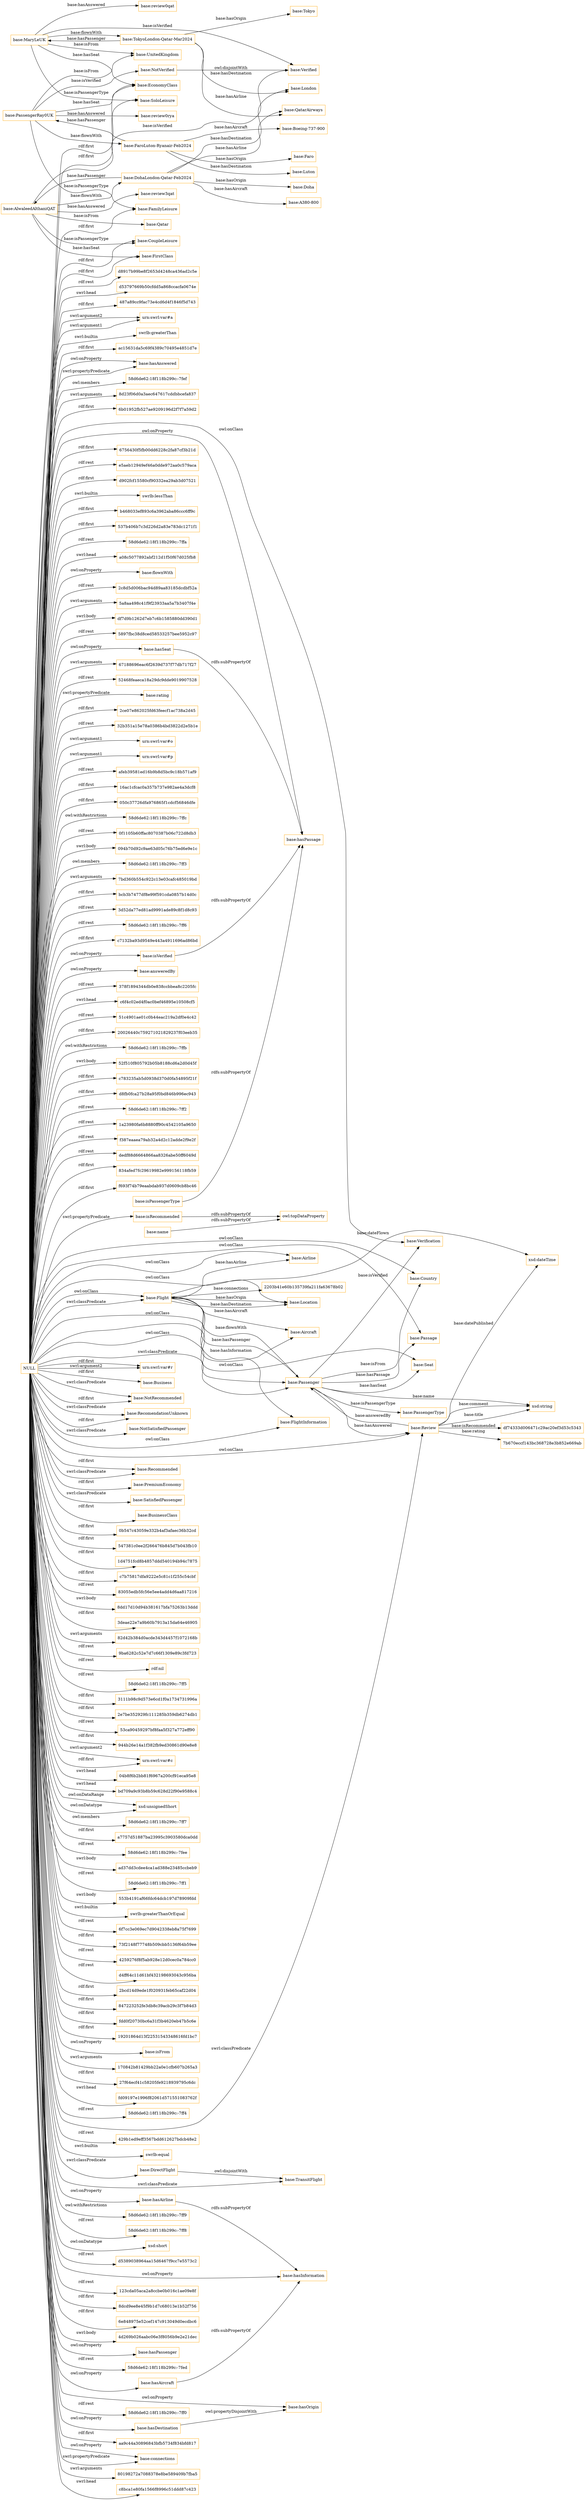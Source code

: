 digraph ar2dtool_diagram { 
rankdir=LR;
size="1501"
node [shape = rectangle, color="orange"]; "base:EconomyClass" "base:CoupleLeisure" "base:Country" "base:Business" "base:NotRecommended" "base:Flight" "base:RecomendationUnknown" "base:Location" "base:Passenger" "base:NotSatisfiedPassenger" "base:DirectFlight" "base:SoloLeisure" "base:Aircraft" "base:Recommended" "base:FamilyLeisure" "base:PremiumEconomy" "base:FirstClass" "base:Verified" "base:Review" "base:TransitFlight" "base:Seat" "base:NotVerified" "base:SatisfiedPassenger" "base:Airline" "base:FlightInformation" "base:BusinessClass" "base:Passage" "base:Verification" "base:PassengerType" ; /*classes style*/
	"NULL" -> "base:PremiumEconomy" [ label = "rdf:first" ];
	"NULL" -> "0b547c43059e332b4af3afaec36b32cd" [ label = "rdf:first" ];
	"NULL" -> "547381c0ee2f266476b845d7b043fb10" [ label = "rdf:first" ];
	"NULL" -> "1d4751fcd8b4857ddd540194b94c7875" [ label = "rdf:first" ];
	"NULL" -> "base:Seat" [ label = "owl:onClass" ];
	"NULL" -> "c7b75817dfa9222e5c81c1f255c54cbf" [ label = "rdf:first" ];
	"NULL" -> "83055edb5fc56e5ee4add4d6aa817216" [ label = "rdf:rest" ];
	"NULL" -> "base:SoloLeisure" [ label = "rdf:first" ];
	"NULL" -> "8dd17d10d94b381617bfa75263b13ddd" [ label = "swrl:body" ];
	"NULL" -> "base:NotRecommended" [ label = "rdf:first" ];
	"NULL" -> "3deae22e7a9b60b7913a15da64e46905" [ label = "rdf:first" ];
	"NULL" -> "82d42b384d0acde343d4457f1072168b" [ label = "swrl:arguments" ];
	"NULL" -> "9ba6282c52e7d7c66f1309e89c3fd723" [ label = "rdf:rest" ];
	"NULL" -> "rdf:nil" [ label = "rdf:rest" ];
	"NULL" -> "58d6de62:18f118b299c:-7ff5" [ label = "rdf:rest" ];
	"NULL" -> "3111b98c9d573e6cd1f0a1734731996a" [ label = "rdf:first" ];
	"NULL" -> "2e7be352929fc111285b359db6274db1" [ label = "rdf:first" ];
	"NULL" -> "base:Location" [ label = "owl:onClass" ];
	"NULL" -> "53ca90459297bf8faa5f327a772eff90" [ label = "rdf:rest" ];
	"NULL" -> "944b26e14a1f382fb9ed30861d90e8e8" [ label = "rdf:first" ];
	"NULL" -> "urn:swrl:var#c" [ label = "rdf:first" ];
	"NULL" -> "04b8f6b2bb81f6967a200cf91eca95e8" [ label = "swrl:head" ];
	"NULL" -> "bd709a9c93b8b59c628d22f90e9588c4" [ label = "swrl:head" ];
	"NULL" -> "base:Recommended" [ label = "swrl:classPredicate" ];
	"NULL" -> "xsd:unsignedShort" [ label = "owl:onDatatype" ];
	"NULL" -> "58d6de62:18f118b299c:-7ff7" [ label = "owl:members" ];
	"NULL" -> "a7757d51887ba23995c3903580dca0dd" [ label = "rdf:first" ];
	"NULL" -> "base:Passenger" [ label = "owl:onClass" ];
	"NULL" -> "58d6de62:18f118b299c:-7fee" [ label = "rdf:rest" ];
	"NULL" -> "ad37dd3cdee4ca1ad388e23485ccbeb9" [ label = "swrl:body" ];
	"NULL" -> "58d6de62:18f118b299c:-7ff1" [ label = "rdf:rest" ];
	"NULL" -> "553b4191af66fdc64dcb197d78909fdd" [ label = "swrl:body" ];
	"NULL" -> "swrlb:greaterThanOrEqual" [ label = "swrl:builtin" ];
	"NULL" -> "6f7cc3e069ec7d9042338eb8a75f7699" [ label = "rdf:rest" ];
	"NULL" -> "base:DirectFlight" [ label = "swrl:classPredicate" ];
	"NULL" -> "73f2148f77748b509cbb5136f64b59ee" [ label = "rdf:first" ];
	"NULL" -> "4259276f8f5ab928e12d0cec0a784cc0" [ label = "rdf:rest" ];
	"NULL" -> "d4ff64c11d61bf432198693043c956ba" [ label = "rdf:rest" ];
	"NULL" -> "2bcd14d9ede1f020931feb65caf22d04" [ label = "rdf:first" ];
	"NULL" -> "847223252fe3db8c39acb29c3f7b84d3" [ label = "rdf:first" ];
	"NULL" -> "fdd0f20730bc6a31f3b4620eb47b5c6e" [ label = "rdf:first" ];
	"NULL" -> "base:NotRecommended" [ label = "swrl:classPredicate" ];
	"NULL" -> "19201864d13f22531543348616fd1bc7" [ label = "rdf:first" ];
	"NULL" -> "base:isFrom" [ label = "owl:onProperty" ];
	"NULL" -> "170842b81429bb22a0e1cfb607b265a3" [ label = "swrl:arguments" ];
	"NULL" -> "base:RecomendationUnknown" [ label = "rdf:first" ];
	"NULL" -> "27f64ecf41c58205fe9218939795c6dc" [ label = "rdf:first" ];
	"NULL" -> "base:Flight" [ label = "owl:onClass" ];
	"NULL" -> "base:SatisfiedPassenger" [ label = "swrl:classPredicate" ];
	"NULL" -> "fd09197e1996f82061d571551083762f" [ label = "swrl:head" ];
	"NULL" -> "58d6de62:18f118b299c:-7ff4" [ label = "rdf:rest" ];
	"NULL" -> "429b1ed9eff3567bdd612627bdcb48e2" [ label = "rdf:rest" ];
	"NULL" -> "xsd:unsignedShort" [ label = "owl:onDataRange" ];
	"NULL" -> "swrlb:equal" [ label = "swrl:builtin" ];
	"NULL" -> "base:hasAircraft" [ label = "owl:onProperty" ];
	"NULL" -> "58d6de62:18f118b299c:-7ff9" [ label = "owl:withRestrictions" ];
	"NULL" -> "58d6de62:18f118b299c:-7ff8" [ label = "rdf:rest" ];
	"NULL" -> "base:FirstClass" [ label = "rdf:first" ];
	"NULL" -> "xsd:short" [ label = "owl:onDatatype" ];
	"NULL" -> "d5389038964aa15d6467f9cc7e5573c2" [ label = "rdf:rest" ];
	"NULL" -> "123cda05aca2a8ccbe0b016c1ae09e8f" [ label = "rdf:rest" ];
	"NULL" -> "8dcd9ee8e45f9b1d7c68013e1b52f756" [ label = "rdf:first" ];
	"NULL" -> "6e848975e52cef147c913049d0ecdbc6" [ label = "rdf:first" ];
	"NULL" -> "4d269b026aabc06e3f8056b9e2e21dec" [ label = "swrl:body" ];
	"NULL" -> "base:hasPassenger" [ label = "owl:onProperty" ];
	"NULL" -> "base:hasInformation" [ label = "owl:onProperty" ];
	"NULL" -> "58d6de62:18f118b299c:-7fed" [ label = "rdf:rest" ];
	"NULL" -> "58d6de62:18f118b299c:-7ff0" [ label = "rdf:rest" ];
	"NULL" -> "base:hasOrigin" [ label = "owl:onProperty" ];
	"NULL" -> "base:BusinessClass" [ label = "rdf:first" ];
	"NULL" -> "aa9c44a30896843bfb5734f834bfd817" [ label = "rdf:first" ];
	"NULL" -> "base:connections" [ label = "swrl:propertyPredicate" ];
	"NULL" -> "80198272a7088378e8be589409b7fba5" [ label = "swrl:arguments" ];
	"NULL" -> "c8bca1e80fa1566f8996c51ddd87c423" [ label = "swrl:head" ];
	"NULL" -> "urn:swrl:var#r" [ label = "swrl:argument2" ];
	"NULL" -> "d8917b99be8f2653d4248ca436ad2c5e" [ label = "rdf:rest" ];
	"NULL" -> "d53797669b50cfdd5a868ccacfa0674e" [ label = "swrl:head" ];
	"NULL" -> "487a89cc9fac73e4cd6d4f1846f5d743" [ label = "rdf:first" ];
	"NULL" -> "urn:swrl:var#a" [ label = "swrl:argument1" ];
	"NULL" -> "swrlb:greaterThan" [ label = "swrl:builtin" ];
	"NULL" -> "ac15631da5c69f4389c70495e4851d7e" [ label = "rdf:first" ];
	"NULL" -> "base:hasAnswered" [ label = "swrl:propertyPredicate" ];
	"NULL" -> "58d6de62:18f118b299c:-7fef" [ label = "owl:members" ];
	"NULL" -> "base:NotSatisfiedPassenger" [ label = "swrl:classPredicate" ];
	"NULL" -> "8d23f06d0a3aec647617cddbbcefa837" [ label = "swrl:arguments" ];
	"NULL" -> "6b01952fb527ae9209196d2f7f7a59d2" [ label = "rdf:first" ];
	"NULL" -> "base:Business" [ label = "rdf:first" ];
	"NULL" -> "base:hasSeat" [ label = "owl:onProperty" ];
	"NULL" -> "6756430f5fb00dd6228c2fa87cf3b21d" [ label = "rdf:first" ];
	"NULL" -> "base:Recommended" [ label = "rdf:first" ];
	"NULL" -> "e5aeb12949ef46a0dde972aa0c579aca" [ label = "rdf:rest" ];
	"NULL" -> "d902fcf15580cf90332ea29ab3d07521" [ label = "rdf:first" ];
	"NULL" -> "swrlb:lessThan" [ label = "swrl:builtin" ];
	"NULL" -> "b468033ef893c6a3962aba86ccc6ff9c" [ label = "rdf:first" ];
	"NULL" -> "537b406b7c3d226d2a83e783dc1271f1" [ label = "rdf:first" ];
	"NULL" -> "base:hasPassage" [ label = "owl:onProperty" ];
	"NULL" -> "58d6de62:18f118b299c:-7ffa" [ label = "rdf:rest" ];
	"NULL" -> "a08c5077892abf212d1f50f67d025fb8" [ label = "swrl:head" ];
	"NULL" -> "base:flownWith" [ label = "owl:onProperty" ];
	"NULL" -> "2c8d5d006bac94d89aa83185dcdbf52a" [ label = "rdf:rest" ];
	"NULL" -> "5a8aa498c41f9f23933aa5a7b3407f4e" [ label = "swrl:arguments" ];
	"NULL" -> "base:TransitFlight" [ label = "swrl:classPredicate" ];
	"NULL" -> "df7d9b1262d7eb7c6b1585880dd390d1" [ label = "swrl:body" ];
	"NULL" -> "base:hasDestination" [ label = "owl:onProperty" ];
	"NULL" -> "5897fbc38d8ced58533257bee5952c97" [ label = "rdf:rest" ];
	"NULL" -> "base:isRecommended" [ label = "swrl:propertyPredicate" ];
	"NULL" -> "urn:swrl:var#r" [ label = "rdf:first" ];
	"NULL" -> "67188696eac6f2639d737f77db717f27" [ label = "swrl:arguments" ];
	"NULL" -> "52468feaeca18a29dc9dde9019907528" [ label = "rdf:rest" ];
	"NULL" -> "urn:swrl:var#a" [ label = "swrl:argument2" ];
	"NULL" -> "base:CoupleLeisure" [ label = "rdf:first" ];
	"NULL" -> "base:rating" [ label = "swrl:propertyPredicate" ];
	"NULL" -> "base:RecomendationUnknown" [ label = "swrl:classPredicate" ];
	"NULL" -> "2ce07e862025fd63feecf1ac738a2d45" [ label = "rdf:first" ];
	"NULL" -> "32b351a15e78a0386b4bd3822d2e5b1e" [ label = "rdf:rest" ];
	"NULL" -> "urn:swrl:var#o" [ label = "swrl:argument1" ];
	"NULL" -> "base:Review" [ label = "owl:onClass" ];
	"NULL" -> "urn:swrl:var#p" [ label = "swrl:argument1" ];
	"NULL" -> "afeb39581ed16b9b8d5bc9c18b571af9" [ label = "rdf:rest" ];
	"NULL" -> "16ac1cfcac0a357b737e982ae4a3dcf8" [ label = "rdf:first" ];
	"NULL" -> "base:Verification" [ label = "owl:onClass" ];
	"NULL" -> "050c37726dfa976865f1cdcf56846dfe" [ label = "rdf:first" ];
	"NULL" -> "base:isVerified" [ label = "owl:onProperty" ];
	"NULL" -> "58d6de62:18f118b299c:-7ffc" [ label = "owl:withRestrictions" ];
	"NULL" -> "base:FlightInformation" [ label = "owl:onClass" ];
	"NULL" -> "base:hasAirline" [ label = "owl:onProperty" ];
	"NULL" -> "base:Aircraft" [ label = "owl:onClass" ];
	"NULL" -> "0f1105b60ffac8070387b06c722d8db3" [ label = "rdf:rest" ];
	"NULL" -> "094b70d92c9ae63d05c76b75ed6e9e1c" [ label = "swrl:body" ];
	"NULL" -> "base:EconomyClass" [ label = "rdf:first" ];
	"NULL" -> "58d6de62:18f118b299c:-7ff3" [ label = "owl:members" ];
	"NULL" -> "7bd360b554c922c13e03cafc485019bd" [ label = "swrl:arguments" ];
	"NULL" -> "bcb3b7477df8e99f591cda0857b14d0c" [ label = "rdf:first" ];
	"NULL" -> "3d52da77ed81ad9991ade89c8f1d8c93" [ label = "rdf:rest" ];
	"NULL" -> "58d6de62:18f118b299c:-7ff6" [ label = "rdf:rest" ];
	"NULL" -> "base:Airline" [ label = "owl:onClass" ];
	"NULL" -> "c7132ba93d9549e443a4911696ad86bd" [ label = "rdf:first" ];
	"NULL" -> "base:answeredBy" [ label = "owl:onProperty" ];
	"NULL" -> "urn:swrl:var#c" [ label = "swrl:argument2" ];
	"NULL" -> "base:FamilyLeisure" [ label = "rdf:first" ];
	"NULL" -> "base:Country" [ label = "owl:onClass" ];
	"NULL" -> "base:connections" [ label = "owl:onProperty" ];
	"NULL" -> "378f1894344db0e838ccbbea8c2205fc" [ label = "rdf:rest" ];
	"NULL" -> "base:Passage" [ label = "owl:onClass" ];
	"NULL" -> "c6f4c02ed4f0ac0bef46895e10508cf5" [ label = "swrl:head" ];
	"NULL" -> "51c4901ae01c0b44eac219a2df0e4c42" [ label = "rdf:rest" ];
	"NULL" -> "20026440c759271021829237f03eeb35" [ label = "rdf:first" ];
	"NULL" -> "base:Review" [ label = "swrl:classPredicate" ];
	"NULL" -> "base:hasAnswered" [ label = "owl:onProperty" ];
	"NULL" -> "58d6de62:18f118b299c:-7ffb" [ label = "owl:withRestrictions" ];
	"NULL" -> "base:Flight" [ label = "swrl:classPredicate" ];
	"NULL" -> "52f510f805792b05b8188cd6a2d0d45f" [ label = "swrl:body" ];
	"NULL" -> "c783235ab5d0938d370d0fa54895f21f" [ label = "rdf:first" ];
	"NULL" -> "base:Passenger" [ label = "swrl:classPredicate" ];
	"NULL" -> "d8fb0fca27b28a95f0bd846b996ec943" [ label = "rdf:first" ];
	"NULL" -> "58d6de62:18f118b299c:-7ff2" [ label = "rdf:rest" ];
	"NULL" -> "1a23980fa6b8880ff90c4542105a9650" [ label = "rdf:rest" ];
	"NULL" -> "f387eaaea79ab32a4d2c12adde2f9e2f" [ label = "rdf:rest" ];
	"NULL" -> "dedf88d6664866aa8326abe50ff6049d" [ label = "rdf:rest" ];
	"NULL" -> "834afed7fc29619982e999156118fb59" [ label = "rdf:first" ];
	"NULL" -> "f693f74b79eaabdab937d0609cb8bc46" [ label = "rdf:first" ];
	"base:MaryLeUK" -> "base:UnitedKingdom" [ label = "base:isFrom" ];
	"base:MaryLeUK" -> "base:Verified" [ label = "base:isVerified" ];
	"base:MaryLeUK" -> "base:EconomyClass" [ label = "base:hasSeat" ];
	"base:MaryLeUK" -> "base:SoloLeisure" [ label = "base:isPassengerType" ];
	"base:MaryLeUK" -> "base:TokyoLondon-Qatar-Mar2024" [ label = "base:flownWith" ];
	"base:MaryLeUK" -> "base:review0qat" [ label = "base:hasAnswered" ];
	"base:DohaLondon-Qatar-Feb2024" -> "base:AlwaleedAlthaniQAT" [ label = "base:hasPassenger" ];
	"base:DohaLondon-Qatar-Feb2024" -> "base:Doha" [ label = "base:hasOrigin" ];
	"base:DohaLondon-Qatar-Feb2024" -> "base:QatarAirways" [ label = "base:hasAirline" ];
	"base:DohaLondon-Qatar-Feb2024" -> "base:A380-800" [ label = "base:hasAircraft" ];
	"base:DohaLondon-Qatar-Feb2024" -> "base:London" [ label = "base:hasDestination" ];
	"base:isVerified" -> "base:hasPassage" [ label = "rdfs:subPropertyOf" ];
	"base:AlwaleedAlthaniQAT" -> "base:DohaLondon-Qatar-Feb2024" [ label = "base:flownWith" ];
	"base:AlwaleedAlthaniQAT" -> "base:Verified" [ label = "base:isVerified" ];
	"base:AlwaleedAlthaniQAT" -> "base:Qatar" [ label = "base:isFrom" ];
	"base:AlwaleedAlthaniQAT" -> "base:review3qat" [ label = "base:hasAnswered" ];
	"base:AlwaleedAlthaniQAT" -> "base:CoupleLeisure" [ label = "base:isPassengerType" ];
	"base:AlwaleedAlthaniQAT" -> "base:FirstClass" [ label = "base:hasSeat" ];
	"base:FaroLuton-Ryanair-Feb2024" -> "base:Luton" [ label = "base:hasDestination" ];
	"base:FaroLuton-Ryanair-Feb2024" -> "base:Faro" [ label = "base:hasOrigin" ];
	"base:FaroLuton-Ryanair-Feb2024" -> "base:Boeing-737-900" [ label = "base:hasAircraft" ];
	"base:FaroLuton-Ryanair-Feb2024" -> "base:PassengerRay0UK" [ label = "base:hasPassenger" ];
	"base:PassengerRay0UK" -> "base:review0rya" [ label = "base:hasAnswered" ];
	"base:PassengerRay0UK" -> "base:UnitedKingdom" [ label = "base:isFrom" ];
	"base:PassengerRay0UK" -> "base:FaroLuton-Ryanair-Feb2024" [ label = "base:flownWith" ];
	"base:PassengerRay0UK" -> "base:FamilyLeisure" [ label = "base:isPassengerType" ];
	"base:PassengerRay0UK" -> "base:EconomyClass" [ label = "base:hasSeat" ];
	"base:PassengerRay0UK" -> "base:NotVerified" [ label = "base:isVerified" ];
	"base:hasAircraft" -> "base:hasInformation" [ label = "rdfs:subPropertyOf" ];
	"base:DirectFlight" -> "base:TransitFlight" [ label = "owl:disjointWith" ];
	"base:TokyoLondon-Qatar-Mar2024" -> "base:Tokyo" [ label = "base:hasOrigin" ];
	"base:TokyoLondon-Qatar-Mar2024" -> "base:QatarAirways" [ label = "base:hasAirline" ];
	"base:TokyoLondon-Qatar-Mar2024" -> "base:MaryLeUK" [ label = "base:hasPassenger" ];
	"base:TokyoLondon-Qatar-Mar2024" -> "base:London" [ label = "base:hasDestination" ];
	"base:isRecommended" -> "owl:topDataProperty" [ label = "rdfs:subPropertyOf" ];
	"base:name" -> "owl:topDataProperty" [ label = "rdfs:subPropertyOf" ];
	"base:hasDestination" -> "base:hasOrigin" [ label = "owl:propertyDisjointWith" ];
	"base:hasSeat" -> "base:hasPassage" [ label = "rdfs:subPropertyOf" ];
	"base:isPassengerType" -> "base:hasPassage" [ label = "rdfs:subPropertyOf" ];
	"base:hasAirline" -> "base:hasInformation" [ label = "rdfs:subPropertyOf" ];
	"base:NotVerified" -> "base:Verified" [ label = "owl:disjointWith" ];
	"base:Flight" -> "xsd:dateTime" [ label = "base:dateFlown" ];
	"base:Passenger" -> "xsd:string" [ label = "base:name" ];
	"base:Flight" -> "base:Location" [ label = "base:hasOrigin" ];
	"base:Passenger" -> "base:PassengerType" [ label = "base:isPassengerType" ];
	"base:Passenger" -> "base:Verification" [ label = "base:isVerified" ];
	"base:Passenger" -> "base:Flight" [ label = "base:flownWith" ];
	"base:Passenger" -> "base:Country" [ label = "base:isFrom" ];
	"base:Passenger" -> "base:Review" [ label = "base:hasAnswered" ];
	"base:Review" -> "xsd:string" [ label = "base:title" ];
	"base:Flight" -> "base:Location" [ label = "base:hasDestination" ];
	"base:Passenger" -> "base:Passage" [ label = "base:hasPassage" ];
	"base:Review" -> "7b670eccf143bc368728e3b852e669ab" [ label = "base:rating" ];
	"base:Flight" -> "2203b41e60b135739fa211fa63678b02" [ label = "base:connections" ];
	"base:Review" -> "xsd:dateTime" [ label = "base:datePublished" ];
	"base:Flight" -> "base:Airline" [ label = "base:hasAirline" ];
	"base:Review" -> "df74333d006471c29ac20ef3d53c5343" [ label = "base:isRecommended" ];
	"base:Review" -> "xsd:string" [ label = "base:comment" ];
	"base:Review" -> "base:Passenger" [ label = "base:answeredBy" ];
	"base:Flight" -> "base:Aircraft" [ label = "base:hasAircraft" ];
	"base:Flight" -> "base:Passenger" [ label = "base:hasPassenger" ];
	"base:Passenger" -> "base:Seat" [ label = "base:hasSeat" ];
	"base:Flight" -> "base:FlightInformation" [ label = "base:hasInformation" ];

}
